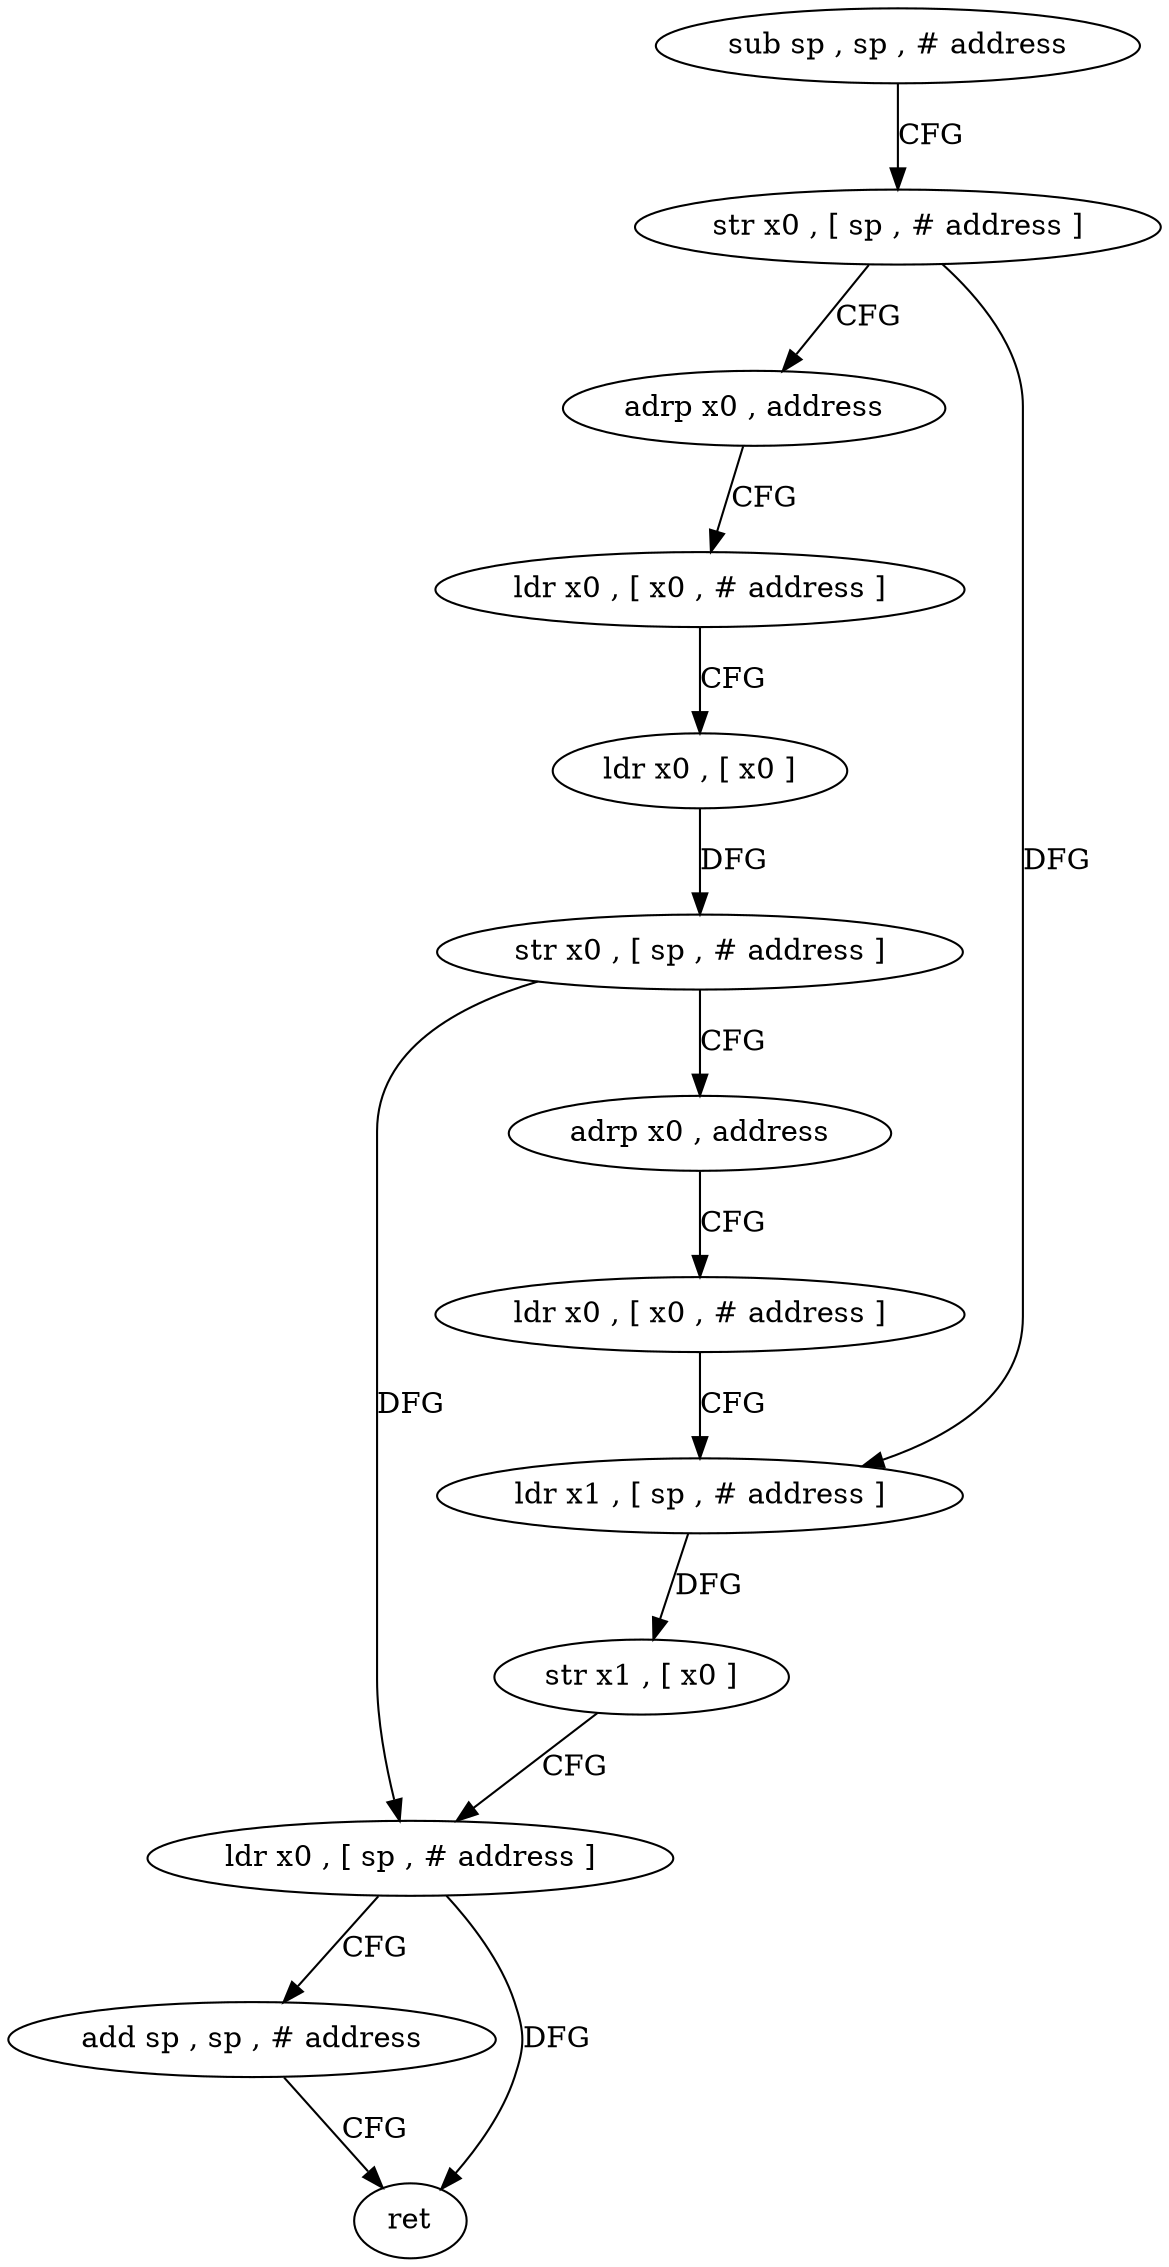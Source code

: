 digraph "func" {
"4260340" [label = "sub sp , sp , # address" ]
"4260344" [label = "str x0 , [ sp , # address ]" ]
"4260348" [label = "adrp x0 , address" ]
"4260352" [label = "ldr x0 , [ x0 , # address ]" ]
"4260356" [label = "ldr x0 , [ x0 ]" ]
"4260360" [label = "str x0 , [ sp , # address ]" ]
"4260364" [label = "adrp x0 , address" ]
"4260368" [label = "ldr x0 , [ x0 , # address ]" ]
"4260372" [label = "ldr x1 , [ sp , # address ]" ]
"4260376" [label = "str x1 , [ x0 ]" ]
"4260380" [label = "ldr x0 , [ sp , # address ]" ]
"4260384" [label = "add sp , sp , # address" ]
"4260388" [label = "ret" ]
"4260340" -> "4260344" [ label = "CFG" ]
"4260344" -> "4260348" [ label = "CFG" ]
"4260344" -> "4260372" [ label = "DFG" ]
"4260348" -> "4260352" [ label = "CFG" ]
"4260352" -> "4260356" [ label = "CFG" ]
"4260356" -> "4260360" [ label = "DFG" ]
"4260360" -> "4260364" [ label = "CFG" ]
"4260360" -> "4260380" [ label = "DFG" ]
"4260364" -> "4260368" [ label = "CFG" ]
"4260368" -> "4260372" [ label = "CFG" ]
"4260372" -> "4260376" [ label = "DFG" ]
"4260376" -> "4260380" [ label = "CFG" ]
"4260380" -> "4260384" [ label = "CFG" ]
"4260380" -> "4260388" [ label = "DFG" ]
"4260384" -> "4260388" [ label = "CFG" ]
}
